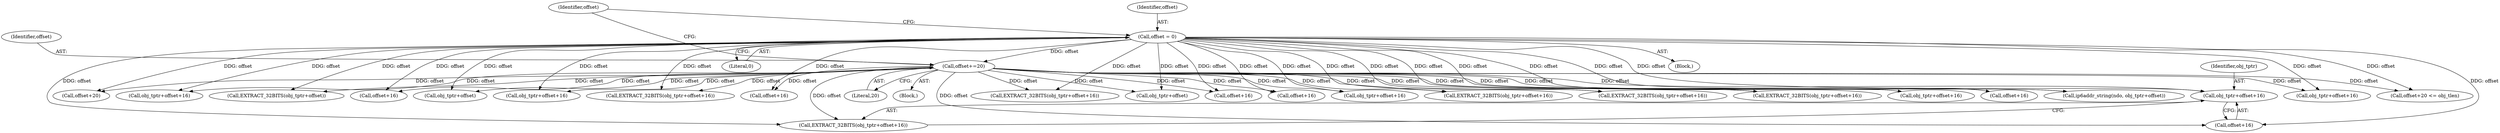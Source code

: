 digraph "0_tcpdump_d97e94223720684c6aa740ff219e0d19426c2220@pointer" {
"1001326" [label="(Call,obj_tptr+offset+16)"];
"1001358" [label="(Call,offset+=20)"];
"1001254" [label="(Call,offset = 0)"];
"1001259" [label="(Call,offset+20)"];
"1001344" [label="(Call,obj_tptr+offset+16)"];
"1001275" [label="(Call,EXTRACT_32BITS(obj_tptr+offset))"];
"1001354" [label="(Call,offset+16)"];
"1001256" [label="(Literal,0)"];
"1001325" [label="(Call,EXTRACT_32BITS(obj_tptr+offset+16))"];
"1001351" [label="(Call,EXTRACT_32BITS(obj_tptr+offset+16))"];
"1001255" [label="(Identifier,offset)"];
"1001358" [label="(Call,offset+=20)"];
"1001328" [label="(Call,offset+16)"];
"1001272" [label="(Call,obj_tptr+offset)"];
"1001343" [label="(Call,EXTRACT_32BITS(obj_tptr+offset+16))"];
"1001287" [label="(Call,EXTRACT_32BITS(obj_tptr+offset+16))"];
"1001300" [label="(Call,offset+16)"];
"1001254" [label="(Call,offset = 0)"];
"1001359" [label="(Identifier,offset)"];
"1001360" [label="(Literal,20)"];
"1001314" [label="(Call,obj_tptr+offset+16)"];
"1001270" [label="(Call,ip6addr_string(ndo, obj_tptr+offset))"];
"1001352" [label="(Call,obj_tptr+offset+16)"];
"1001298" [label="(Call,obj_tptr+offset+16)"];
"1001316" [label="(Call,offset+16)"];
"1001276" [label="(Call,obj_tptr+offset)"];
"1001263" [label="(Block,)"];
"1001346" [label="(Call,offset+16)"];
"1001288" [label="(Call,obj_tptr+offset+16)"];
"1001313" [label="(Call,EXTRACT_32BITS(obj_tptr+offset+16))"];
"1001143" [label="(Block,)"];
"1001260" [label="(Identifier,offset)"];
"1001297" [label="(Call,EXTRACT_32BITS(obj_tptr+offset+16))"];
"1001290" [label="(Call,offset+16)"];
"1001326" [label="(Call,obj_tptr+offset+16)"];
"1001258" [label="(Call,offset+20 <= obj_tlen)"];
"1001327" [label="(Identifier,obj_tptr)"];
"1001326" -> "1001325"  [label="AST: "];
"1001326" -> "1001328"  [label="CFG: "];
"1001327" -> "1001326"  [label="AST: "];
"1001328" -> "1001326"  [label="AST: "];
"1001325" -> "1001326"  [label="CFG: "];
"1001358" -> "1001326"  [label="DDG: offset"];
"1001254" -> "1001326"  [label="DDG: offset"];
"1001358" -> "1001263"  [label="AST: "];
"1001358" -> "1001360"  [label="CFG: "];
"1001359" -> "1001358"  [label="AST: "];
"1001360" -> "1001358"  [label="AST: "];
"1001260" -> "1001358"  [label="CFG: "];
"1001358" -> "1001258"  [label="DDG: offset"];
"1001358" -> "1001259"  [label="DDG: offset"];
"1001358" -> "1001270"  [label="DDG: offset"];
"1001358" -> "1001272"  [label="DDG: offset"];
"1001358" -> "1001275"  [label="DDG: offset"];
"1001358" -> "1001276"  [label="DDG: offset"];
"1001358" -> "1001287"  [label="DDG: offset"];
"1001358" -> "1001288"  [label="DDG: offset"];
"1001358" -> "1001290"  [label="DDG: offset"];
"1001358" -> "1001297"  [label="DDG: offset"];
"1001358" -> "1001298"  [label="DDG: offset"];
"1001358" -> "1001300"  [label="DDG: offset"];
"1001358" -> "1001313"  [label="DDG: offset"];
"1001358" -> "1001314"  [label="DDG: offset"];
"1001358" -> "1001316"  [label="DDG: offset"];
"1001358" -> "1001325"  [label="DDG: offset"];
"1001358" -> "1001328"  [label="DDG: offset"];
"1001358" -> "1001343"  [label="DDG: offset"];
"1001358" -> "1001344"  [label="DDG: offset"];
"1001358" -> "1001346"  [label="DDG: offset"];
"1001358" -> "1001351"  [label="DDG: offset"];
"1001358" -> "1001352"  [label="DDG: offset"];
"1001358" -> "1001354"  [label="DDG: offset"];
"1001254" -> "1001358"  [label="DDG: offset"];
"1001254" -> "1001143"  [label="AST: "];
"1001254" -> "1001256"  [label="CFG: "];
"1001255" -> "1001254"  [label="AST: "];
"1001256" -> "1001254"  [label="AST: "];
"1001260" -> "1001254"  [label="CFG: "];
"1001254" -> "1001258"  [label="DDG: offset"];
"1001254" -> "1001259"  [label="DDG: offset"];
"1001254" -> "1001270"  [label="DDG: offset"];
"1001254" -> "1001272"  [label="DDG: offset"];
"1001254" -> "1001275"  [label="DDG: offset"];
"1001254" -> "1001276"  [label="DDG: offset"];
"1001254" -> "1001287"  [label="DDG: offset"];
"1001254" -> "1001288"  [label="DDG: offset"];
"1001254" -> "1001290"  [label="DDG: offset"];
"1001254" -> "1001297"  [label="DDG: offset"];
"1001254" -> "1001298"  [label="DDG: offset"];
"1001254" -> "1001300"  [label="DDG: offset"];
"1001254" -> "1001313"  [label="DDG: offset"];
"1001254" -> "1001314"  [label="DDG: offset"];
"1001254" -> "1001316"  [label="DDG: offset"];
"1001254" -> "1001325"  [label="DDG: offset"];
"1001254" -> "1001328"  [label="DDG: offset"];
"1001254" -> "1001343"  [label="DDG: offset"];
"1001254" -> "1001344"  [label="DDG: offset"];
"1001254" -> "1001346"  [label="DDG: offset"];
"1001254" -> "1001351"  [label="DDG: offset"];
"1001254" -> "1001352"  [label="DDG: offset"];
"1001254" -> "1001354"  [label="DDG: offset"];
}
